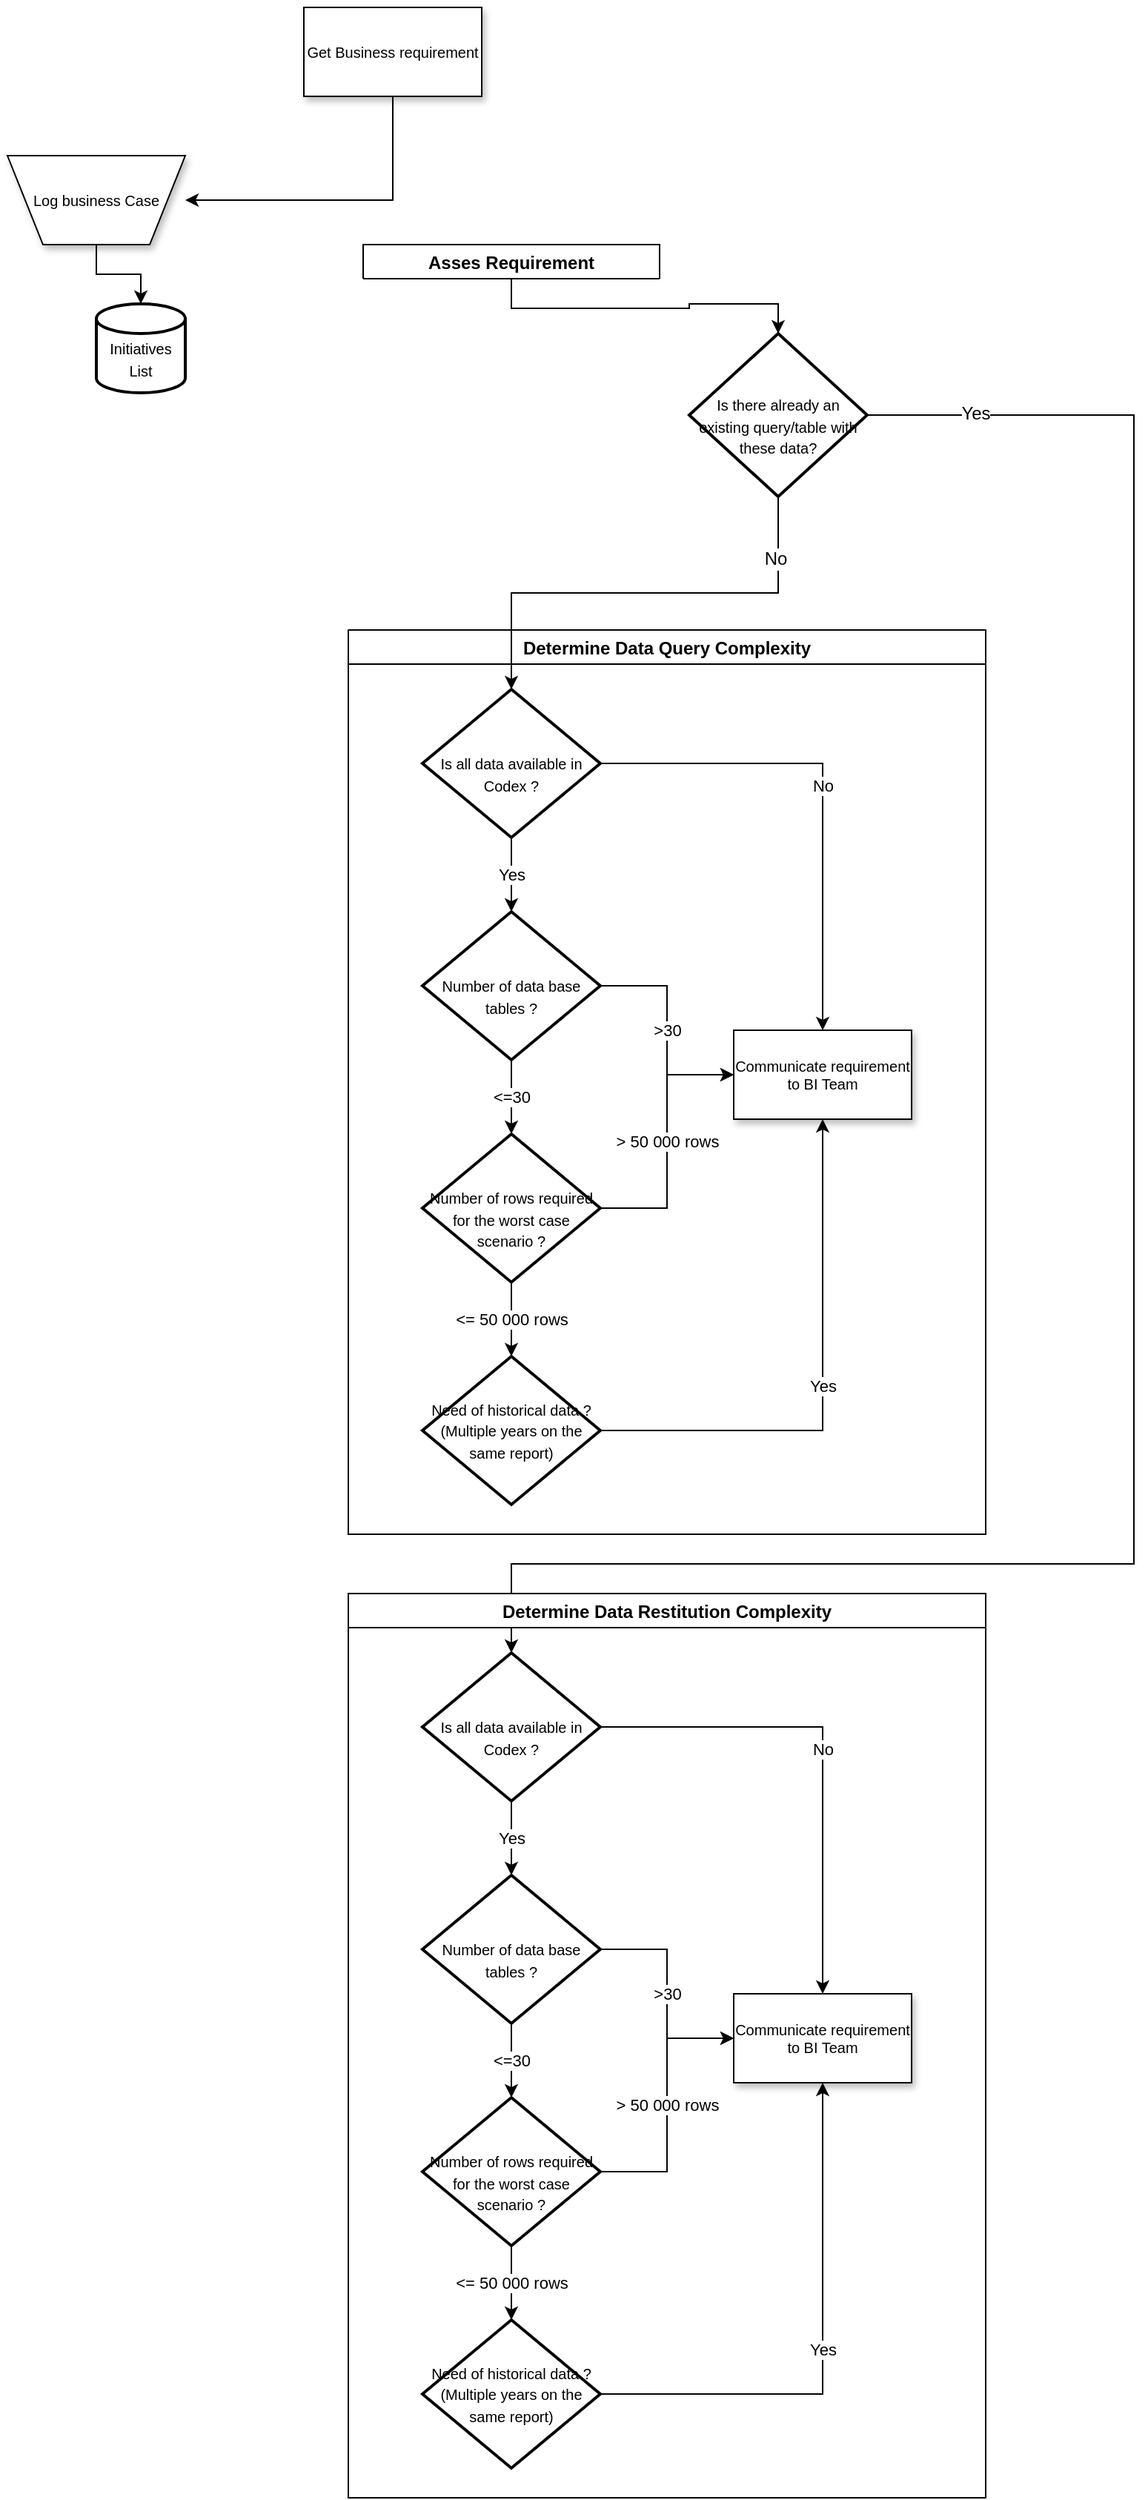 <mxfile version="11.3.0" type="github" pages="1"><diagram name="Page-1" id="edf60f1a-56cd-e834-aa8a-f176f3a09ee4"><mxGraphModel dx="1278" dy="575" grid="1" gridSize="10" guides="0" tooltips="1" connect="1" arrows="1" fold="1" page="1" pageScale="1" pageWidth="1100" pageHeight="850" background="#ffffff" math="0" shadow="0"><root><mxCell id="0"/><mxCell id="1" parent="0"/><mxCell id="hGtQXhBdYL5p5utk6R8I-19" style="edgeStyle=orthogonalEdgeStyle;rounded=0;orthogonalLoop=1;jettySize=auto;html=1;exitX=0.5;exitY=1;exitDx=0;exitDy=0;" edge="1" parent="1" source="60e70716793133e9-2" target="hGtQXhBdYL5p5utk6R8I-3"><mxGeometry relative="1" as="geometry"/></mxCell><mxCell id="60e70716793133e9-2" value="&lt;font style=&quot;font-size: 10px&quot; face=&quot;Arial&quot;&gt;Log business Case&lt;/font&gt;" style="shape=trapezoid;whiteSpace=wrap;html=1;rounded=0;shadow=1;labelBackgroundColor=none;strokeColor=#000000;strokeWidth=1;fillColor=#ffffff;fontFamily=Verdana;fontSize=8;fontColor=#000000;align=center;flipV=1;" parent="1" vertex="1"><mxGeometry x="70" y="120" width="120" height="60" as="geometry"/></mxCell><mxCell id="hGtQXhBdYL5p5utk6R8I-7" style="edgeStyle=orthogonalEdgeStyle;rounded=0;orthogonalLoop=1;jettySize=auto;html=1;entryX=1;entryY=0.5;entryDx=0;entryDy=0;exitX=0.5;exitY=1;exitDx=0;exitDy=0;" edge="1" parent="1" source="60e70716793133e9-4" target="60e70716793133e9-2"><mxGeometry relative="1" as="geometry"><Array as="points"><mxPoint x="330" y="150"/><mxPoint x="220" y="150"/></Array></mxGeometry></mxCell><mxCell id="60e70716793133e9-4" value="&lt;font style=&quot;font-size: 10px&quot;&gt;Get Business requirement&lt;/font&gt;" style="rounded=0;whiteSpace=wrap;html=1;shadow=1;labelBackgroundColor=none;strokeColor=#000000;strokeWidth=1;fillColor=#ffffff;fontFamily=Arial;fontSize=8;fontColor=#000000;align=center;" parent="1" vertex="1"><mxGeometry x="270" y="20" width="120" height="60" as="geometry"/></mxCell><mxCell id="hGtQXhBdYL5p5utk6R8I-3" value="&lt;div&gt;&lt;font style=&quot;font-size: 10px&quot; face=&quot;Arial&quot;&gt;&lt;br&gt;&lt;/font&gt;&lt;/div&gt;&lt;div&gt;&lt;font style=&quot;font-size: 10px&quot; face=&quot;Arial&quot;&gt;Initiatives List&lt;/font&gt;&lt;/div&gt;" style="strokeWidth=2;html=1;shape=mxgraph.flowchart.database;whiteSpace=wrap;fontFamily=Arial;" vertex="1" parent="1"><mxGeometry x="130" y="220" width="60" height="60" as="geometry"/></mxCell><mxCell id="hGtQXhBdYL5p5utk6R8I-6" value="Determine Data Query Complexity" style="swimlane;startSize=23;" vertex="1" parent="1"><mxGeometry x="300" y="440" width="430" height="610" as="geometry"><mxRectangle x="300" y="440" width="200" height="23" as="alternateBounds"/></mxGeometry></mxCell><mxCell id="hGtQXhBdYL5p5utk6R8I-15" value="Yes" style="edgeStyle=orthogonalEdgeStyle;rounded=0;orthogonalLoop=1;jettySize=auto;html=1;exitX=0.5;exitY=1;exitDx=0;exitDy=0;exitPerimeter=0;entryX=0.5;entryY=0;entryDx=0;entryDy=0;entryPerimeter=0;" edge="1" parent="hGtQXhBdYL5p5utk6R8I-6" source="hGtQXhBdYL5p5utk6R8I-8" target="hGtQXhBdYL5p5utk6R8I-14"><mxGeometry relative="1" as="geometry"/></mxCell><mxCell id="hGtQXhBdYL5p5utk6R8I-23" value="No" style="edgeStyle=orthogonalEdgeStyle;rounded=0;orthogonalLoop=1;jettySize=auto;html=1;exitX=1;exitY=0.5;exitDx=0;exitDy=0;exitPerimeter=0;" edge="1" parent="hGtQXhBdYL5p5utk6R8I-6" source="hGtQXhBdYL5p5utk6R8I-8" target="hGtQXhBdYL5p5utk6R8I-22"><mxGeometry relative="1" as="geometry"/></mxCell><mxCell id="hGtQXhBdYL5p5utk6R8I-8" value="&lt;div&gt;&lt;font style=&quot;font-size: 10px&quot; face=&quot;Arial&quot;&gt;&lt;br&gt;&lt;/font&gt;&lt;/div&gt;&lt;div&gt;&lt;font style=&quot;font-size: 10px&quot; face=&quot;Arial&quot;&gt;Is all data available in Codex ?&lt;/font&gt;&lt;/div&gt;" style="strokeWidth=2;html=1;shape=mxgraph.flowchart.decision;whiteSpace=wrap;" vertex="1" parent="hGtQXhBdYL5p5utk6R8I-6"><mxGeometry x="50" y="40" width="120" height="100" as="geometry"/></mxCell><mxCell id="hGtQXhBdYL5p5utk6R8I-18" value="&amp;lt;=30" style="edgeStyle=orthogonalEdgeStyle;rounded=0;orthogonalLoop=1;jettySize=auto;html=1;exitX=0.5;exitY=1;exitDx=0;exitDy=0;exitPerimeter=0;entryX=0.5;entryY=0;entryDx=0;entryDy=0;entryPerimeter=0;" edge="1" parent="hGtQXhBdYL5p5utk6R8I-6" source="hGtQXhBdYL5p5utk6R8I-14" target="hGtQXhBdYL5p5utk6R8I-17"><mxGeometry relative="1" as="geometry"/></mxCell><mxCell id="hGtQXhBdYL5p5utk6R8I-24" value="&amp;gt;30" style="edgeStyle=orthogonalEdgeStyle;rounded=0;orthogonalLoop=1;jettySize=auto;html=1;exitX=1;exitY=0.5;exitDx=0;exitDy=0;exitPerimeter=0;entryX=0;entryY=0.5;entryDx=0;entryDy=0;" edge="1" parent="hGtQXhBdYL5p5utk6R8I-6" source="hGtQXhBdYL5p5utk6R8I-14" target="hGtQXhBdYL5p5utk6R8I-22"><mxGeometry relative="1" as="geometry"/></mxCell><mxCell id="hGtQXhBdYL5p5utk6R8I-14" value="&lt;div&gt;&lt;font style=&quot;font-size: 10px&quot; face=&quot;Arial&quot;&gt;&lt;br&gt;&lt;/font&gt;&lt;/div&gt;&lt;div&gt;&lt;font style=&quot;font-size: 10px&quot; face=&quot;Arial&quot;&gt;Number of data base tables ?&lt;/font&gt;&lt;/div&gt;" style="strokeWidth=2;html=1;shape=mxgraph.flowchart.decision;whiteSpace=wrap;" vertex="1" parent="hGtQXhBdYL5p5utk6R8I-6"><mxGeometry x="50" y="190" width="120" height="100" as="geometry"/></mxCell><mxCell id="hGtQXhBdYL5p5utk6R8I-21" value="&amp;lt;= 50 000 rows" style="edgeStyle=orthogonalEdgeStyle;rounded=0;orthogonalLoop=1;jettySize=auto;html=1;exitX=0.5;exitY=1;exitDx=0;exitDy=0;exitPerimeter=0;" edge="1" parent="hGtQXhBdYL5p5utk6R8I-6" source="hGtQXhBdYL5p5utk6R8I-17" target="hGtQXhBdYL5p5utk6R8I-20"><mxGeometry relative="1" as="geometry"/></mxCell><mxCell id="hGtQXhBdYL5p5utk6R8I-25" value="&amp;gt; 50 000 rows" style="edgeStyle=orthogonalEdgeStyle;rounded=0;orthogonalLoop=1;jettySize=auto;html=1;exitX=1;exitY=0.5;exitDx=0;exitDy=0;exitPerimeter=0;entryX=0;entryY=0.5;entryDx=0;entryDy=0;" edge="1" parent="hGtQXhBdYL5p5utk6R8I-6" source="hGtQXhBdYL5p5utk6R8I-17" target="hGtQXhBdYL5p5utk6R8I-22"><mxGeometry relative="1" as="geometry"/></mxCell><mxCell id="hGtQXhBdYL5p5utk6R8I-17" value="&lt;div&gt;&lt;font style=&quot;font-size: 10px&quot; face=&quot;Arial&quot;&gt;&lt;br&gt;&lt;/font&gt;&lt;/div&gt;&lt;div&gt;&lt;font style=&quot;font-size: 10px&quot; face=&quot;Arial&quot;&gt;Number of rows required for the worst case scenario ?&lt;br&gt;&lt;/font&gt;&lt;/div&gt;" style="strokeWidth=2;html=1;shape=mxgraph.flowchart.decision;whiteSpace=wrap;" vertex="1" parent="hGtQXhBdYL5p5utk6R8I-6"><mxGeometry x="50" y="340" width="120" height="100" as="geometry"/></mxCell><mxCell id="hGtQXhBdYL5p5utk6R8I-26" value="Yes" style="edgeStyle=orthogonalEdgeStyle;rounded=0;orthogonalLoop=1;jettySize=auto;html=1;exitX=1;exitY=0.5;exitDx=0;exitDy=0;exitPerimeter=0;entryX=0.5;entryY=1;entryDx=0;entryDy=0;" edge="1" parent="hGtQXhBdYL5p5utk6R8I-6" source="hGtQXhBdYL5p5utk6R8I-20" target="hGtQXhBdYL5p5utk6R8I-22"><mxGeometry relative="1" as="geometry"/></mxCell><mxCell id="hGtQXhBdYL5p5utk6R8I-20" value="&lt;div&gt;&lt;font style=&quot;font-size: 10px&quot; face=&quot;Arial&quot;&gt;Need of historical data ? (Multiple years on the same report)&lt;br&gt;&lt;/font&gt;&lt;/div&gt;" style="strokeWidth=2;html=1;shape=mxgraph.flowchart.decision;whiteSpace=wrap;" vertex="1" parent="hGtQXhBdYL5p5utk6R8I-6"><mxGeometry x="50" y="490" width="120" height="100" as="geometry"/></mxCell><mxCell id="hGtQXhBdYL5p5utk6R8I-22" value="&lt;font style=&quot;font-size: 10px&quot;&gt;Communicate requirement to BI Team&lt;/font&gt;" style="rounded=0;whiteSpace=wrap;html=1;shadow=1;labelBackgroundColor=none;strokeColor=#000000;strokeWidth=1;fillColor=#ffffff;fontFamily=Arial;fontSize=8;fontColor=#000000;align=center;" vertex="1" parent="hGtQXhBdYL5p5utk6R8I-6"><mxGeometry x="260" y="270" width="120" height="60" as="geometry"/></mxCell><mxCell id="hGtQXhBdYL5p5utk6R8I-28" value="Asses Requirement" style="swimlane;startSize=23;" vertex="1" collapsed="1" parent="1"><mxGeometry x="310" y="180" width="200" height="23" as="geometry"><mxRectangle x="310" y="180" width="240" height="470" as="alternateBounds"/></mxGeometry></mxCell><mxCell id="hGtQXhBdYL5p5utk6R8I-29" value="No" style="edgeStyle=orthogonalEdgeStyle;rounded=0;orthogonalLoop=1;jettySize=auto;html=1;exitX=0.5;exitY=1;exitDx=0;exitDy=0;exitPerimeter=0;entryX=0.5;entryY=0;entryDx=0;entryDy=0;entryPerimeter=0;" edge="1" parent="hGtQXhBdYL5p5utk6R8I-28" source="hGtQXhBdYL5p5utk6R8I-31" target="hGtQXhBdYL5p5utk6R8I-34"><mxGeometry relative="1" as="geometry"/></mxCell><mxCell id="hGtQXhBdYL5p5utk6R8I-31" value="&lt;font style=&quot;font-size: 10px&quot; face=&quot;Arial&quot;&gt;Is there any report that already provide these data?&lt;/font&gt;" style="strokeWidth=2;html=1;shape=mxgraph.flowchart.decision;whiteSpace=wrap;" vertex="1" parent="hGtQXhBdYL5p5utk6R8I-28"><mxGeometry x="50" y="40" width="120" height="100" as="geometry"/></mxCell><mxCell id="hGtQXhBdYL5p5utk6R8I-32" value="No" style="edgeStyle=orthogonalEdgeStyle;rounded=0;orthogonalLoop=1;jettySize=auto;html=1;exitX=0.5;exitY=1;exitDx=0;exitDy=0;exitPerimeter=0;entryX=0.5;entryY=0;entryDx=0;entryDy=0;entryPerimeter=0;" edge="1" parent="hGtQXhBdYL5p5utk6R8I-28" source="hGtQXhBdYL5p5utk6R8I-34" target="hGtQXhBdYL5p5utk6R8I-37"><mxGeometry relative="1" as="geometry"/></mxCell><mxCell id="hGtQXhBdYL5p5utk6R8I-34" value="&lt;div&gt;&lt;font style=&quot;font-size: 10px&quot; face=&quot;Arial&quot;&gt;&lt;br&gt;&lt;/font&gt;&lt;/div&gt;&lt;div&gt;&lt;font style=&quot;font-size: 10px&quot; face=&quot;Arial&quot;&gt;Is it possible to get the required data using multple existing reports?&lt;/font&gt;&lt;/div&gt;" style="strokeWidth=2;html=1;shape=mxgraph.flowchart.decision;whiteSpace=wrap;" vertex="1" parent="hGtQXhBdYL5p5utk6R8I-28"><mxGeometry x="50" y="190" width="120" height="100" as="geometry"/></mxCell><mxCell id="hGtQXhBdYL5p5utk6R8I-37" value="&lt;div&gt;&lt;font style=&quot;font-size: 10px&quot; face=&quot;Arial&quot;&gt;&lt;br&gt;&lt;/font&gt;&lt;/div&gt;&lt;div&gt;&lt;font style=&quot;font-size: 10px&quot; face=&quot;Arial&quot;&gt;Is the report valdiated by the concerned BPO?&lt;br&gt;&lt;/font&gt;&lt;/div&gt;" style="strokeWidth=2;html=1;shape=mxgraph.flowchart.decision;whiteSpace=wrap;" vertex="1" parent="hGtQXhBdYL5p5utk6R8I-28"><mxGeometry x="50" y="340" width="120" height="100" as="geometry"/></mxCell><mxCell id="hGtQXhBdYL5p5utk6R8I-59" style="edgeStyle=orthogonalEdgeStyle;rounded=0;orthogonalLoop=1;jettySize=auto;html=1;exitX=0.5;exitY=1;exitDx=0;exitDy=0;exitPerimeter=0;entryX=0.5;entryY=0;entryDx=0;entryDy=0;entryPerimeter=0;" edge="1" parent="1" source="hGtQXhBdYL5p5utk6R8I-56" target="hGtQXhBdYL5p5utk6R8I-8"><mxGeometry relative="1" as="geometry"/></mxCell><mxCell id="hGtQXhBdYL5p5utk6R8I-75" value="No" style="text;html=1;resizable=0;points=[];align=center;verticalAlign=middle;labelBackgroundColor=#ffffff;" vertex="1" connectable="0" parent="hGtQXhBdYL5p5utk6R8I-59"><mxGeometry x="-0.729" y="-2" relative="1" as="geometry"><mxPoint as="offset"/></mxGeometry></mxCell><mxCell id="hGtQXhBdYL5p5utk6R8I-73" style="edgeStyle=orthogonalEdgeStyle;rounded=0;orthogonalLoop=1;jettySize=auto;html=1;exitX=1;exitY=0.5;exitDx=0;exitDy=0;exitPerimeter=0;" edge="1" parent="1" source="hGtQXhBdYL5p5utk6R8I-56" target="hGtQXhBdYL5p5utk6R8I-63"><mxGeometry relative="1" as="geometry"><Array as="points"><mxPoint x="830" y="295"/><mxPoint x="830" y="1070"/><mxPoint x="410" y="1070"/></Array></mxGeometry></mxCell><mxCell id="hGtQXhBdYL5p5utk6R8I-74" value="Yes" style="text;html=1;resizable=0;points=[];align=center;verticalAlign=middle;labelBackgroundColor=#ffffff;" vertex="1" connectable="0" parent="hGtQXhBdYL5p5utk6R8I-73"><mxGeometry x="-0.898" y="1" relative="1" as="geometry"><mxPoint as="offset"/></mxGeometry></mxCell><mxCell id="hGtQXhBdYL5p5utk6R8I-56" value="&lt;div&gt;&lt;font style=&quot;font-size: 10px&quot; face=&quot;Arial&quot;&gt;&lt;br&gt;&lt;/font&gt;&lt;/div&gt;&lt;div&gt;&lt;font style=&quot;font-size: 10px&quot; face=&quot;Arial&quot;&gt;Is there already an existing query/table with these data?&lt;/font&gt;&lt;/div&gt;" style="strokeWidth=2;html=1;shape=mxgraph.flowchart.decision;whiteSpace=wrap;" vertex="1" parent="1"><mxGeometry x="530" y="240" width="120" height="110" as="geometry"/></mxCell><mxCell id="hGtQXhBdYL5p5utk6R8I-58" style="edgeStyle=orthogonalEdgeStyle;rounded=0;orthogonalLoop=1;jettySize=auto;html=1;exitX=0.5;exitY=1;exitDx=0;exitDy=0;exitPerimeter=0;entryX=0.5;entryY=0;entryDx=0;entryDy=0;entryPerimeter=0;" edge="1" parent="1" source="hGtQXhBdYL5p5utk6R8I-37" target="hGtQXhBdYL5p5utk6R8I-56"><mxGeometry relative="1" as="geometry"/></mxCell><mxCell id="hGtQXhBdYL5p5utk6R8I-60" value="Determine Data Restitution Complexity" style="swimlane;startSize=23;" vertex="1" parent="1"><mxGeometry x="300" y="1090" width="430" height="610" as="geometry"><mxRectangle x="300" y="440" width="200" height="23" as="alternateBounds"/></mxGeometry></mxCell><mxCell id="hGtQXhBdYL5p5utk6R8I-61" value="Yes" style="edgeStyle=orthogonalEdgeStyle;rounded=0;orthogonalLoop=1;jettySize=auto;html=1;exitX=0.5;exitY=1;exitDx=0;exitDy=0;exitPerimeter=0;entryX=0.5;entryY=0;entryDx=0;entryDy=0;entryPerimeter=0;" edge="1" parent="hGtQXhBdYL5p5utk6R8I-60" source="hGtQXhBdYL5p5utk6R8I-63" target="hGtQXhBdYL5p5utk6R8I-66"><mxGeometry relative="1" as="geometry"/></mxCell><mxCell id="hGtQXhBdYL5p5utk6R8I-62" value="No" style="edgeStyle=orthogonalEdgeStyle;rounded=0;orthogonalLoop=1;jettySize=auto;html=1;exitX=1;exitY=0.5;exitDx=0;exitDy=0;exitPerimeter=0;" edge="1" parent="hGtQXhBdYL5p5utk6R8I-60" source="hGtQXhBdYL5p5utk6R8I-63" target="hGtQXhBdYL5p5utk6R8I-72"><mxGeometry relative="1" as="geometry"/></mxCell><mxCell id="hGtQXhBdYL5p5utk6R8I-63" value="&lt;div&gt;&lt;font style=&quot;font-size: 10px&quot; face=&quot;Arial&quot;&gt;&lt;br&gt;&lt;/font&gt;&lt;/div&gt;&lt;div&gt;&lt;font style=&quot;font-size: 10px&quot; face=&quot;Arial&quot;&gt;Is all data available in Codex ?&lt;/font&gt;&lt;/div&gt;" style="strokeWidth=2;html=1;shape=mxgraph.flowchart.decision;whiteSpace=wrap;" vertex="1" parent="hGtQXhBdYL5p5utk6R8I-60"><mxGeometry x="50" y="40" width="120" height="100" as="geometry"/></mxCell><mxCell id="hGtQXhBdYL5p5utk6R8I-64" value="&amp;lt;=30" style="edgeStyle=orthogonalEdgeStyle;rounded=0;orthogonalLoop=1;jettySize=auto;html=1;exitX=0.5;exitY=1;exitDx=0;exitDy=0;exitPerimeter=0;entryX=0.5;entryY=0;entryDx=0;entryDy=0;entryPerimeter=0;" edge="1" parent="hGtQXhBdYL5p5utk6R8I-60" source="hGtQXhBdYL5p5utk6R8I-66" target="hGtQXhBdYL5p5utk6R8I-69"><mxGeometry relative="1" as="geometry"/></mxCell><mxCell id="hGtQXhBdYL5p5utk6R8I-65" value="&amp;gt;30" style="edgeStyle=orthogonalEdgeStyle;rounded=0;orthogonalLoop=1;jettySize=auto;html=1;exitX=1;exitY=0.5;exitDx=0;exitDy=0;exitPerimeter=0;entryX=0;entryY=0.5;entryDx=0;entryDy=0;" edge="1" parent="hGtQXhBdYL5p5utk6R8I-60" source="hGtQXhBdYL5p5utk6R8I-66" target="hGtQXhBdYL5p5utk6R8I-72"><mxGeometry relative="1" as="geometry"/></mxCell><mxCell id="hGtQXhBdYL5p5utk6R8I-66" value="&lt;div&gt;&lt;font style=&quot;font-size: 10px&quot; face=&quot;Arial&quot;&gt;&lt;br&gt;&lt;/font&gt;&lt;/div&gt;&lt;div&gt;&lt;font style=&quot;font-size: 10px&quot; face=&quot;Arial&quot;&gt;Number of data base tables ?&lt;/font&gt;&lt;/div&gt;" style="strokeWidth=2;html=1;shape=mxgraph.flowchart.decision;whiteSpace=wrap;" vertex="1" parent="hGtQXhBdYL5p5utk6R8I-60"><mxGeometry x="50" y="190" width="120" height="100" as="geometry"/></mxCell><mxCell id="hGtQXhBdYL5p5utk6R8I-67" value="&amp;lt;= 50 000 rows" style="edgeStyle=orthogonalEdgeStyle;rounded=0;orthogonalLoop=1;jettySize=auto;html=1;exitX=0.5;exitY=1;exitDx=0;exitDy=0;exitPerimeter=0;" edge="1" parent="hGtQXhBdYL5p5utk6R8I-60" source="hGtQXhBdYL5p5utk6R8I-69" target="hGtQXhBdYL5p5utk6R8I-71"><mxGeometry relative="1" as="geometry"/></mxCell><mxCell id="hGtQXhBdYL5p5utk6R8I-68" value="&amp;gt; 50 000 rows" style="edgeStyle=orthogonalEdgeStyle;rounded=0;orthogonalLoop=1;jettySize=auto;html=1;exitX=1;exitY=0.5;exitDx=0;exitDy=0;exitPerimeter=0;entryX=0;entryY=0.5;entryDx=0;entryDy=0;" edge="1" parent="hGtQXhBdYL5p5utk6R8I-60" source="hGtQXhBdYL5p5utk6R8I-69" target="hGtQXhBdYL5p5utk6R8I-72"><mxGeometry relative="1" as="geometry"/></mxCell><mxCell id="hGtQXhBdYL5p5utk6R8I-69" value="&lt;div&gt;&lt;font style=&quot;font-size: 10px&quot; face=&quot;Arial&quot;&gt;&lt;br&gt;&lt;/font&gt;&lt;/div&gt;&lt;div&gt;&lt;font style=&quot;font-size: 10px&quot; face=&quot;Arial&quot;&gt;Number of rows required for the worst case scenario ?&lt;br&gt;&lt;/font&gt;&lt;/div&gt;" style="strokeWidth=2;html=1;shape=mxgraph.flowchart.decision;whiteSpace=wrap;" vertex="1" parent="hGtQXhBdYL5p5utk6R8I-60"><mxGeometry x="50" y="340" width="120" height="100" as="geometry"/></mxCell><mxCell id="hGtQXhBdYL5p5utk6R8I-70" value="Yes" style="edgeStyle=orthogonalEdgeStyle;rounded=0;orthogonalLoop=1;jettySize=auto;html=1;exitX=1;exitY=0.5;exitDx=0;exitDy=0;exitPerimeter=0;entryX=0.5;entryY=1;entryDx=0;entryDy=0;" edge="1" parent="hGtQXhBdYL5p5utk6R8I-60" source="hGtQXhBdYL5p5utk6R8I-71" target="hGtQXhBdYL5p5utk6R8I-72"><mxGeometry relative="1" as="geometry"/></mxCell><mxCell id="hGtQXhBdYL5p5utk6R8I-71" value="&lt;div&gt;&lt;font style=&quot;font-size: 10px&quot; face=&quot;Arial&quot;&gt;Need of historical data ? (Multiple years on the same report)&lt;br&gt;&lt;/font&gt;&lt;/div&gt;" style="strokeWidth=2;html=1;shape=mxgraph.flowchart.decision;whiteSpace=wrap;" vertex="1" parent="hGtQXhBdYL5p5utk6R8I-60"><mxGeometry x="50" y="490" width="120" height="100" as="geometry"/></mxCell><mxCell id="hGtQXhBdYL5p5utk6R8I-72" value="&lt;font style=&quot;font-size: 10px&quot;&gt;Communicate requirement to BI Team&lt;/font&gt;" style="rounded=0;whiteSpace=wrap;html=1;shadow=1;labelBackgroundColor=none;strokeColor=#000000;strokeWidth=1;fillColor=#ffffff;fontFamily=Arial;fontSize=8;fontColor=#000000;align=center;" vertex="1" parent="hGtQXhBdYL5p5utk6R8I-60"><mxGeometry x="260" y="270" width="120" height="60" as="geometry"/></mxCell></root></mxGraphModel></diagram></mxfile>